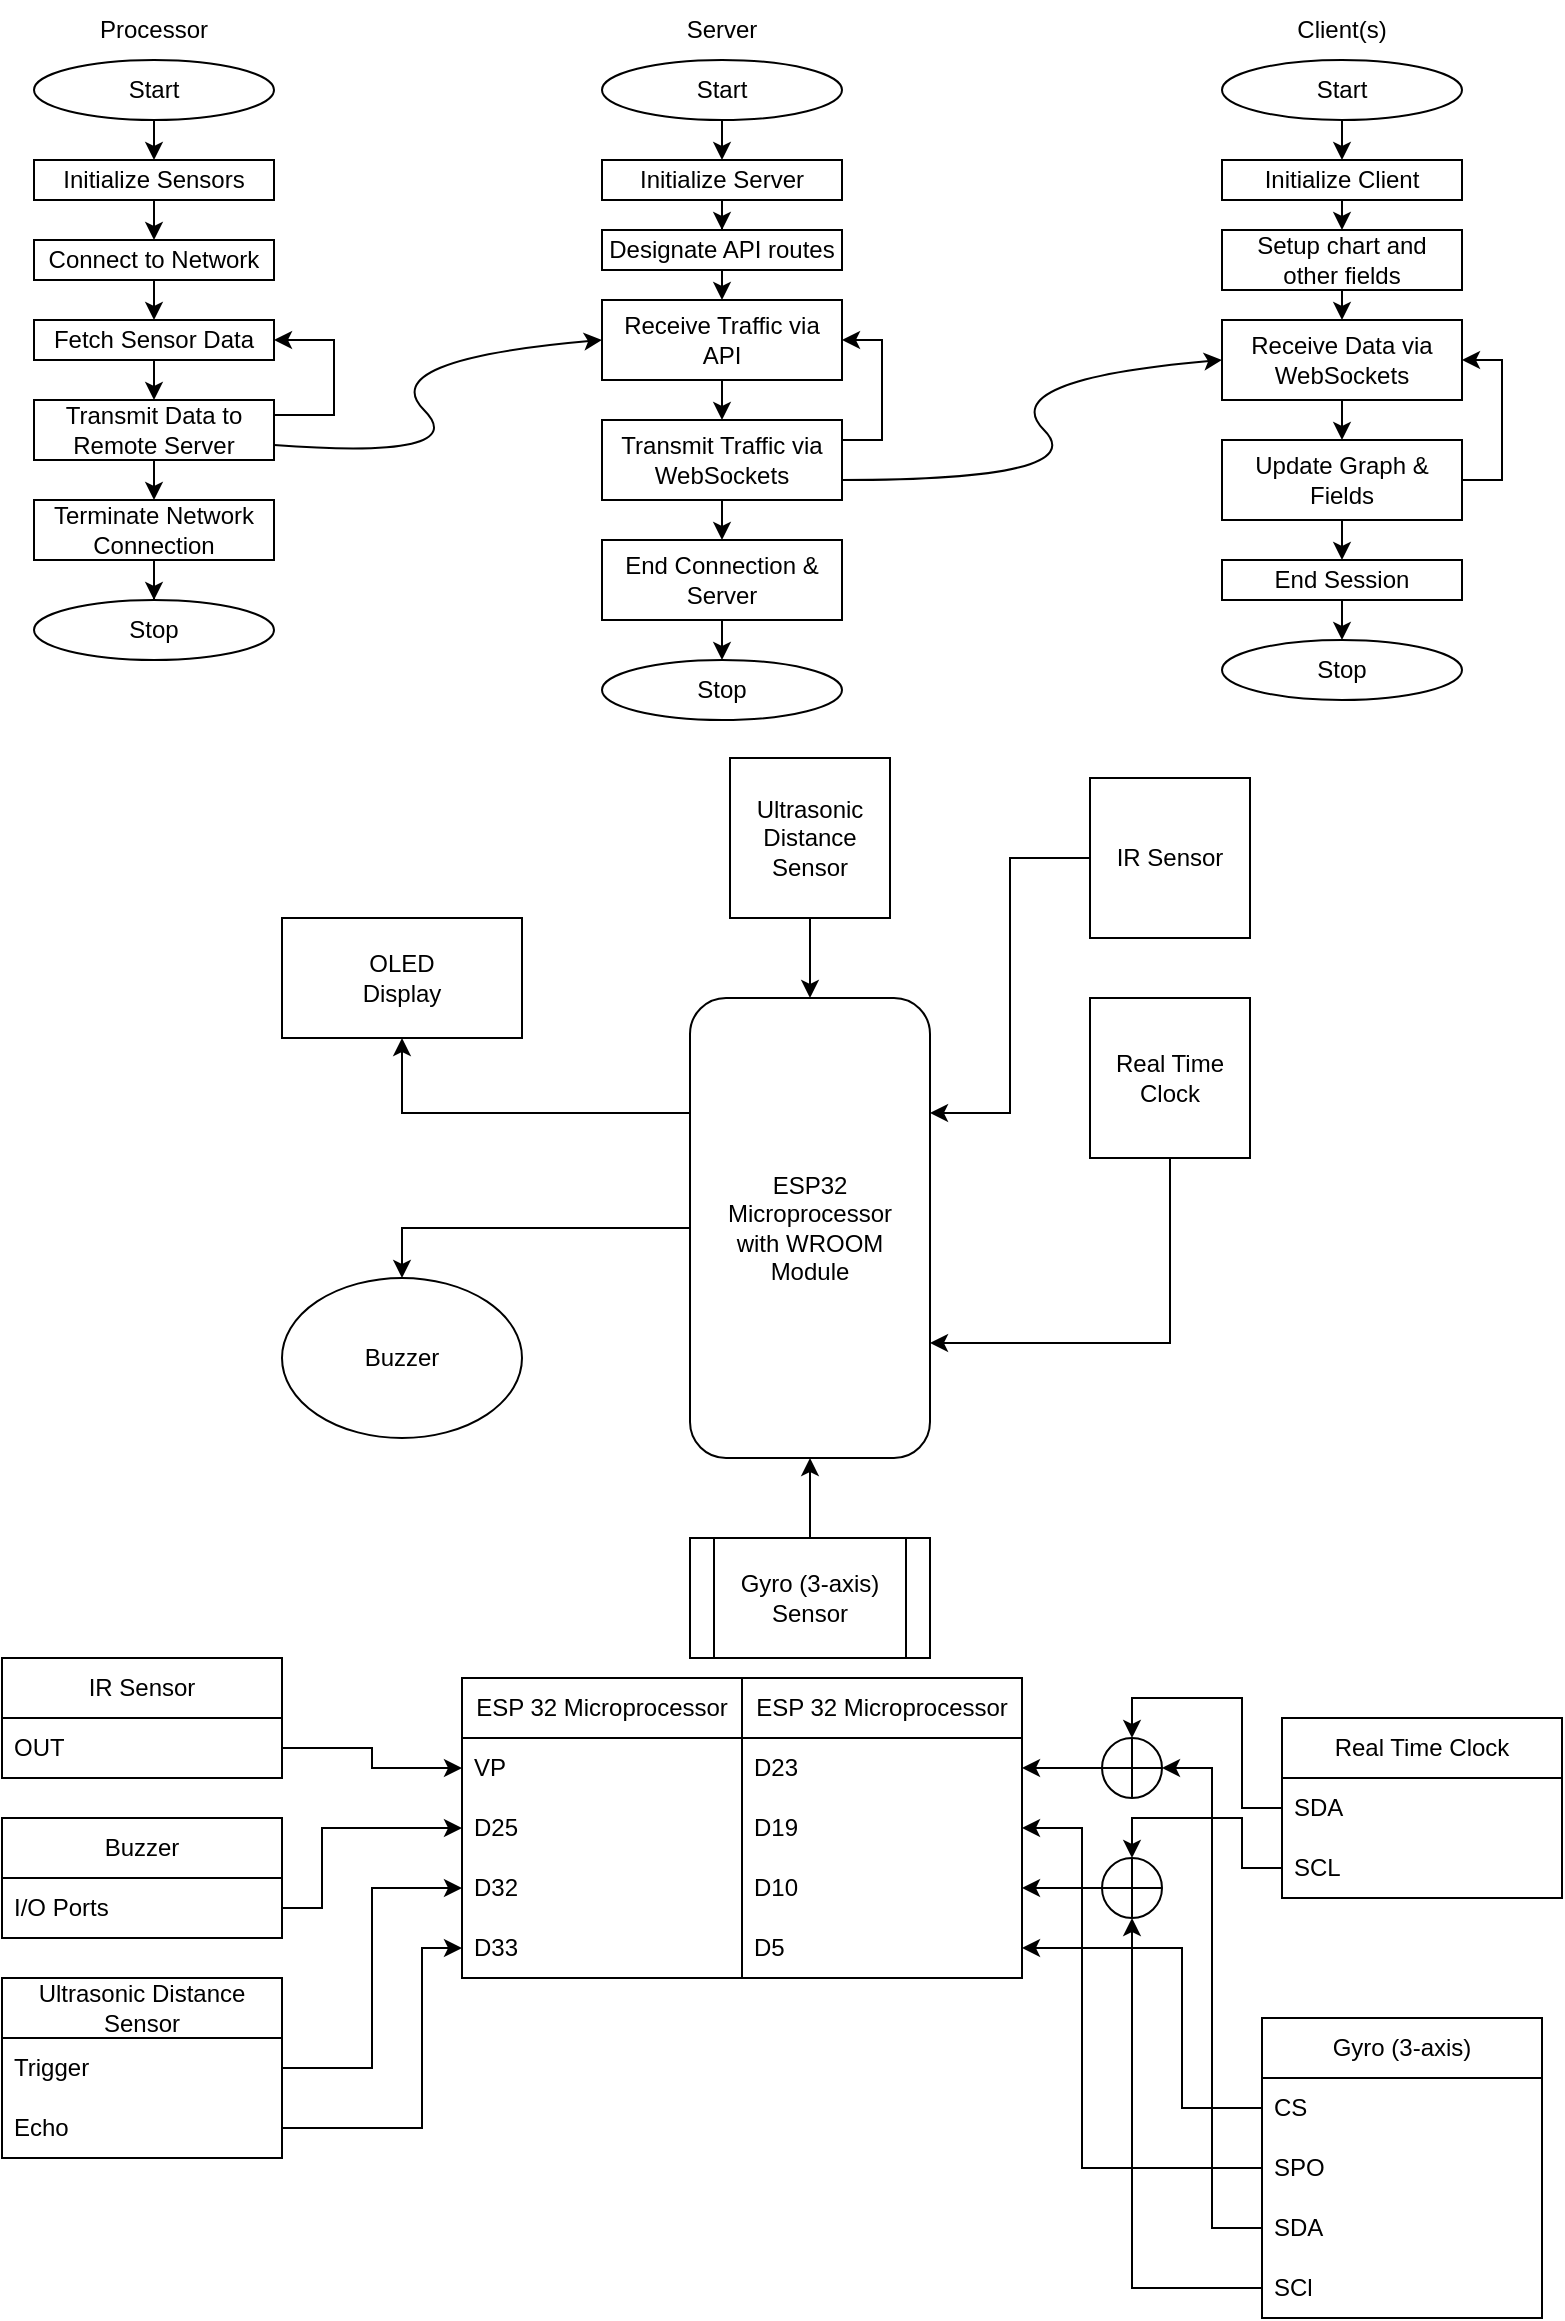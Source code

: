 <mxfile version="24.8.6">
  <diagram id="C5RBs43oDa-KdzZeNtuy" name="Page-1">
    <mxGraphModel dx="949" dy="545" grid="1" gridSize="10" guides="1" tooltips="1" connect="1" arrows="1" fold="1" page="1" pageScale="1" pageWidth="827" pageHeight="1169" math="0" shadow="0">
      <root>
        <mxCell id="WIyWlLk6GJQsqaUBKTNV-0" />
        <mxCell id="WIyWlLk6GJQsqaUBKTNV-1" parent="WIyWlLk6GJQsqaUBKTNV-0" />
        <mxCell id="U99DE3JOCNoCkjlB8cg_-17" style="edgeStyle=orthogonalEdgeStyle;rounded=0;orthogonalLoop=1;jettySize=auto;html=1;exitX=0;exitY=0.25;exitDx=0;exitDy=0;entryX=0.5;entryY=1;entryDx=0;entryDy=0;" parent="WIyWlLk6GJQsqaUBKTNV-1" source="U99DE3JOCNoCkjlB8cg_-0" target="U99DE3JOCNoCkjlB8cg_-1" edge="1">
          <mxGeometry relative="1" as="geometry" />
        </mxCell>
        <mxCell id="U99DE3JOCNoCkjlB8cg_-18" style="edgeStyle=orthogonalEdgeStyle;rounded=0;orthogonalLoop=1;jettySize=auto;html=1;entryX=0.5;entryY=0;entryDx=0;entryDy=0;" parent="WIyWlLk6GJQsqaUBKTNV-1" source="U99DE3JOCNoCkjlB8cg_-0" target="U99DE3JOCNoCkjlB8cg_-3" edge="1">
          <mxGeometry relative="1" as="geometry" />
        </mxCell>
        <mxCell id="U99DE3JOCNoCkjlB8cg_-0" value="ESP32 Microprocessor&lt;br&gt;with WROOM &lt;br&gt;Module" style="rounded=1;whiteSpace=wrap;html=1;" parent="WIyWlLk6GJQsqaUBKTNV-1" vertex="1">
          <mxGeometry x="368" y="509" width="120" height="230" as="geometry" />
        </mxCell>
        <mxCell id="U99DE3JOCNoCkjlB8cg_-1" value="&lt;div&gt;&lt;span style=&quot;background-color: initial;&quot;&gt;OLED&lt;/span&gt;&lt;/div&gt;Display" style="rounded=0;whiteSpace=wrap;html=1;" parent="WIyWlLk6GJQsqaUBKTNV-1" vertex="1">
          <mxGeometry x="164" y="469" width="120" height="60" as="geometry" />
        </mxCell>
        <mxCell id="U99DE3JOCNoCkjlB8cg_-3" value="Buzzer" style="ellipse;whiteSpace=wrap;html=1;" parent="WIyWlLk6GJQsqaUBKTNV-1" vertex="1">
          <mxGeometry x="164" y="649" width="120" height="80" as="geometry" />
        </mxCell>
        <mxCell id="U99DE3JOCNoCkjlB8cg_-14" style="edgeStyle=orthogonalEdgeStyle;rounded=0;orthogonalLoop=1;jettySize=auto;html=1;exitX=0.5;exitY=1;exitDx=0;exitDy=0;entryX=0.5;entryY=0;entryDx=0;entryDy=0;" parent="WIyWlLk6GJQsqaUBKTNV-1" source="U99DE3JOCNoCkjlB8cg_-5" target="U99DE3JOCNoCkjlB8cg_-0" edge="1">
          <mxGeometry relative="1" as="geometry" />
        </mxCell>
        <mxCell id="U99DE3JOCNoCkjlB8cg_-5" value="Ultrasonic Distance&lt;br&gt;Sensor" style="whiteSpace=wrap;html=1;aspect=fixed;" parent="WIyWlLk6GJQsqaUBKTNV-1" vertex="1">
          <mxGeometry x="388" y="389" width="80" height="80" as="geometry" />
        </mxCell>
        <mxCell id="U99DE3JOCNoCkjlB8cg_-11" style="edgeStyle=orthogonalEdgeStyle;rounded=0;orthogonalLoop=1;jettySize=auto;html=1;entryX=1;entryY=0.25;entryDx=0;entryDy=0;" parent="WIyWlLk6GJQsqaUBKTNV-1" source="U99DE3JOCNoCkjlB8cg_-6" target="U99DE3JOCNoCkjlB8cg_-0" edge="1">
          <mxGeometry relative="1" as="geometry" />
        </mxCell>
        <mxCell id="U99DE3JOCNoCkjlB8cg_-6" value="IR Sensor" style="whiteSpace=wrap;html=1;aspect=fixed;" parent="WIyWlLk6GJQsqaUBKTNV-1" vertex="1">
          <mxGeometry x="568" y="399" width="80" height="80" as="geometry" />
        </mxCell>
        <mxCell id="U99DE3JOCNoCkjlB8cg_-13" style="edgeStyle=orthogonalEdgeStyle;rounded=0;orthogonalLoop=1;jettySize=auto;html=1;exitX=0.5;exitY=1;exitDx=0;exitDy=0;entryX=1;entryY=0.75;entryDx=0;entryDy=0;" parent="WIyWlLk6GJQsqaUBKTNV-1" source="U99DE3JOCNoCkjlB8cg_-7" target="U99DE3JOCNoCkjlB8cg_-0" edge="1">
          <mxGeometry relative="1" as="geometry" />
        </mxCell>
        <mxCell id="U99DE3JOCNoCkjlB8cg_-7" value="Real Time&lt;br&gt;Clock" style="whiteSpace=wrap;html=1;aspect=fixed;" parent="WIyWlLk6GJQsqaUBKTNV-1" vertex="1">
          <mxGeometry x="568" y="509" width="80" height="80" as="geometry" />
        </mxCell>
        <mxCell id="U99DE3JOCNoCkjlB8cg_-19" style="edgeStyle=orthogonalEdgeStyle;rounded=0;orthogonalLoop=1;jettySize=auto;html=1;entryX=0.5;entryY=1;entryDx=0;entryDy=0;" parent="WIyWlLk6GJQsqaUBKTNV-1" source="U99DE3JOCNoCkjlB8cg_-8" target="U99DE3JOCNoCkjlB8cg_-0" edge="1">
          <mxGeometry relative="1" as="geometry" />
        </mxCell>
        <mxCell id="U99DE3JOCNoCkjlB8cg_-8" value="Gyro (3-axis)&lt;br&gt;Sensor" style="shape=process;whiteSpace=wrap;html=1;backgroundOutline=1;" parent="WIyWlLk6GJQsqaUBKTNV-1" vertex="1">
          <mxGeometry x="368" y="779" width="120" height="60" as="geometry" />
        </mxCell>
        <mxCell id="HUk4jSLhMYDcO2J2m5Fl-0" value="IR Sensor" style="swimlane;fontStyle=0;childLayout=stackLayout;horizontal=1;startSize=30;horizontalStack=0;resizeParent=1;resizeParentMax=0;resizeLast=0;collapsible=1;marginBottom=0;whiteSpace=wrap;html=1;" vertex="1" parent="WIyWlLk6GJQsqaUBKTNV-1">
          <mxGeometry x="24" y="839" width="140" height="60" as="geometry" />
        </mxCell>
        <mxCell id="HUk4jSLhMYDcO2J2m5Fl-1" value="OUT" style="text;strokeColor=none;fillColor=none;align=left;verticalAlign=middle;spacingLeft=4;spacingRight=4;overflow=hidden;points=[[0,0.5],[1,0.5]];portConstraint=eastwest;rotatable=0;whiteSpace=wrap;html=1;" vertex="1" parent="HUk4jSLhMYDcO2J2m5Fl-0">
          <mxGeometry y="30" width="140" height="30" as="geometry" />
        </mxCell>
        <mxCell id="HUk4jSLhMYDcO2J2m5Fl-6" value="Real Time Clock" style="swimlane;fontStyle=0;childLayout=stackLayout;horizontal=1;startSize=30;horizontalStack=0;resizeParent=1;resizeParentMax=0;resizeLast=0;collapsible=1;marginBottom=0;whiteSpace=wrap;html=1;" vertex="1" parent="WIyWlLk6GJQsqaUBKTNV-1">
          <mxGeometry x="664" y="869" width="140" height="90" as="geometry" />
        </mxCell>
        <mxCell id="HUk4jSLhMYDcO2J2m5Fl-8" value="SDA" style="text;strokeColor=none;fillColor=none;align=left;verticalAlign=middle;spacingLeft=4;spacingRight=4;overflow=hidden;points=[[0,0.5],[1,0.5]];portConstraint=eastwest;rotatable=0;whiteSpace=wrap;html=1;" vertex="1" parent="HUk4jSLhMYDcO2J2m5Fl-6">
          <mxGeometry y="30" width="140" height="30" as="geometry" />
        </mxCell>
        <mxCell id="HUk4jSLhMYDcO2J2m5Fl-7" value="SCL" style="text;strokeColor=none;fillColor=none;align=left;verticalAlign=middle;spacingLeft=4;spacingRight=4;overflow=hidden;points=[[0,0.5],[1,0.5]];portConstraint=eastwest;rotatable=0;whiteSpace=wrap;html=1;" vertex="1" parent="HUk4jSLhMYDcO2J2m5Fl-6">
          <mxGeometry y="60" width="140" height="30" as="geometry" />
        </mxCell>
        <mxCell id="HUk4jSLhMYDcO2J2m5Fl-10" value="Buzzer" style="swimlane;fontStyle=0;childLayout=stackLayout;horizontal=1;startSize=30;horizontalStack=0;resizeParent=1;resizeParentMax=0;resizeLast=0;collapsible=1;marginBottom=0;whiteSpace=wrap;html=1;" vertex="1" parent="WIyWlLk6GJQsqaUBKTNV-1">
          <mxGeometry x="24" y="919" width="140" height="60" as="geometry" />
        </mxCell>
        <mxCell id="HUk4jSLhMYDcO2J2m5Fl-11" value="I/O Ports" style="text;strokeColor=none;fillColor=none;align=left;verticalAlign=middle;spacingLeft=4;spacingRight=4;overflow=hidden;points=[[0,0.5],[1,0.5]];portConstraint=eastwest;rotatable=0;whiteSpace=wrap;html=1;" vertex="1" parent="HUk4jSLhMYDcO2J2m5Fl-10">
          <mxGeometry y="30" width="140" height="30" as="geometry" />
        </mxCell>
        <mxCell id="HUk4jSLhMYDcO2J2m5Fl-14" value="Ultrasonic Distance Sensor" style="swimlane;fontStyle=0;childLayout=stackLayout;horizontal=1;startSize=30;horizontalStack=0;resizeParent=1;resizeParentMax=0;resizeLast=0;collapsible=1;marginBottom=0;whiteSpace=wrap;html=1;" vertex="1" parent="WIyWlLk6GJQsqaUBKTNV-1">
          <mxGeometry x="24" y="999" width="140" height="90" as="geometry" />
        </mxCell>
        <mxCell id="HUk4jSLhMYDcO2J2m5Fl-15" value="Trigger" style="text;strokeColor=none;fillColor=none;align=left;verticalAlign=middle;spacingLeft=4;spacingRight=4;overflow=hidden;points=[[0,0.5],[1,0.5]];portConstraint=eastwest;rotatable=0;whiteSpace=wrap;html=1;" vertex="1" parent="HUk4jSLhMYDcO2J2m5Fl-14">
          <mxGeometry y="30" width="140" height="30" as="geometry" />
        </mxCell>
        <mxCell id="HUk4jSLhMYDcO2J2m5Fl-17" value="Echo" style="text;strokeColor=none;fillColor=none;align=left;verticalAlign=middle;spacingLeft=4;spacingRight=4;overflow=hidden;points=[[0,0.5],[1,0.5]];portConstraint=eastwest;rotatable=0;whiteSpace=wrap;html=1;" vertex="1" parent="HUk4jSLhMYDcO2J2m5Fl-14">
          <mxGeometry y="60" width="140" height="30" as="geometry" />
        </mxCell>
        <mxCell id="HUk4jSLhMYDcO2J2m5Fl-18" value="Gyro (3-axis)" style="swimlane;fontStyle=0;childLayout=stackLayout;horizontal=1;startSize=30;horizontalStack=0;resizeParent=1;resizeParentMax=0;resizeLast=0;collapsible=1;marginBottom=0;whiteSpace=wrap;html=1;" vertex="1" parent="WIyWlLk6GJQsqaUBKTNV-1">
          <mxGeometry x="654" y="1019" width="140" height="150" as="geometry" />
        </mxCell>
        <mxCell id="HUk4jSLhMYDcO2J2m5Fl-19" value="CS" style="text;strokeColor=none;fillColor=none;align=left;verticalAlign=middle;spacingLeft=4;spacingRight=4;overflow=hidden;points=[[0,0.5],[1,0.5]];portConstraint=eastwest;rotatable=0;whiteSpace=wrap;html=1;" vertex="1" parent="HUk4jSLhMYDcO2J2m5Fl-18">
          <mxGeometry y="30" width="140" height="30" as="geometry" />
        </mxCell>
        <mxCell id="HUk4jSLhMYDcO2J2m5Fl-20" value="SPO" style="text;strokeColor=none;fillColor=none;align=left;verticalAlign=middle;spacingLeft=4;spacingRight=4;overflow=hidden;points=[[0,0.5],[1,0.5]];portConstraint=eastwest;rotatable=0;whiteSpace=wrap;html=1;" vertex="1" parent="HUk4jSLhMYDcO2J2m5Fl-18">
          <mxGeometry y="60" width="140" height="30" as="geometry" />
        </mxCell>
        <mxCell id="HUk4jSLhMYDcO2J2m5Fl-21" value="SDA" style="text;strokeColor=none;fillColor=none;align=left;verticalAlign=middle;spacingLeft=4;spacingRight=4;overflow=hidden;points=[[0,0.5],[1,0.5]];portConstraint=eastwest;rotatable=0;whiteSpace=wrap;html=1;" vertex="1" parent="HUk4jSLhMYDcO2J2m5Fl-18">
          <mxGeometry y="90" width="140" height="30" as="geometry" />
        </mxCell>
        <mxCell id="HUk4jSLhMYDcO2J2m5Fl-22" value="SCl" style="text;strokeColor=none;fillColor=none;align=left;verticalAlign=middle;spacingLeft=4;spacingRight=4;overflow=hidden;points=[[0,0.5],[1,0.5]];portConstraint=eastwest;rotatable=0;whiteSpace=wrap;html=1;" vertex="1" parent="HUk4jSLhMYDcO2J2m5Fl-18">
          <mxGeometry y="120" width="140" height="30" as="geometry" />
        </mxCell>
        <mxCell id="HUk4jSLhMYDcO2J2m5Fl-25" value="ESP 32 Microprocessor" style="swimlane;fontStyle=0;childLayout=stackLayout;horizontal=1;startSize=30;horizontalStack=0;resizeParent=1;resizeParentMax=0;resizeLast=0;collapsible=1;marginBottom=0;whiteSpace=wrap;html=1;" vertex="1" parent="WIyWlLk6GJQsqaUBKTNV-1">
          <mxGeometry x="254" y="849" width="140" height="150" as="geometry" />
        </mxCell>
        <mxCell id="HUk4jSLhMYDcO2J2m5Fl-26" value="VP" style="text;strokeColor=none;fillColor=none;align=left;verticalAlign=middle;spacingLeft=4;spacingRight=4;overflow=hidden;points=[[0,0.5],[1,0.5]];portConstraint=eastwest;rotatable=0;whiteSpace=wrap;html=1;" vertex="1" parent="HUk4jSLhMYDcO2J2m5Fl-25">
          <mxGeometry y="30" width="140" height="30" as="geometry" />
        </mxCell>
        <mxCell id="HUk4jSLhMYDcO2J2m5Fl-29" value="D25" style="text;strokeColor=none;fillColor=none;align=left;verticalAlign=middle;spacingLeft=4;spacingRight=4;overflow=hidden;points=[[0,0.5],[1,0.5]];portConstraint=eastwest;rotatable=0;whiteSpace=wrap;html=1;" vertex="1" parent="HUk4jSLhMYDcO2J2m5Fl-25">
          <mxGeometry y="60" width="140" height="30" as="geometry" />
        </mxCell>
        <mxCell id="HUk4jSLhMYDcO2J2m5Fl-30" value="D32" style="text;strokeColor=none;fillColor=none;align=left;verticalAlign=middle;spacingLeft=4;spacingRight=4;overflow=hidden;points=[[0,0.5],[1,0.5]];portConstraint=eastwest;rotatable=0;whiteSpace=wrap;html=1;" vertex="1" parent="HUk4jSLhMYDcO2J2m5Fl-25">
          <mxGeometry y="90" width="140" height="30" as="geometry" />
        </mxCell>
        <mxCell id="HUk4jSLhMYDcO2J2m5Fl-31" value="D33" style="text;strokeColor=none;fillColor=none;align=left;verticalAlign=middle;spacingLeft=4;spacingRight=4;overflow=hidden;points=[[0,0.5],[1,0.5]];portConstraint=eastwest;rotatable=0;whiteSpace=wrap;html=1;" vertex="1" parent="HUk4jSLhMYDcO2J2m5Fl-25">
          <mxGeometry y="120" width="140" height="30" as="geometry" />
        </mxCell>
        <mxCell id="HUk4jSLhMYDcO2J2m5Fl-36" value="ESP 32 Microprocessor" style="swimlane;fontStyle=0;childLayout=stackLayout;horizontal=1;startSize=30;horizontalStack=0;resizeParent=1;resizeParentMax=0;resizeLast=0;collapsible=1;marginBottom=0;whiteSpace=wrap;html=1;" vertex="1" parent="WIyWlLk6GJQsqaUBKTNV-1">
          <mxGeometry x="394" y="849" width="140" height="150" as="geometry">
            <mxRectangle x="540" y="740" width="60" height="30" as="alternateBounds" />
          </mxGeometry>
        </mxCell>
        <mxCell id="HUk4jSLhMYDcO2J2m5Fl-41" value="D23" style="text;strokeColor=none;fillColor=none;align=left;verticalAlign=middle;spacingLeft=4;spacingRight=4;overflow=hidden;points=[[0,0.5],[1,0.5]];portConstraint=eastwest;rotatable=0;whiteSpace=wrap;html=1;" vertex="1" parent="HUk4jSLhMYDcO2J2m5Fl-36">
          <mxGeometry y="30" width="140" height="30" as="geometry" />
        </mxCell>
        <mxCell id="HUk4jSLhMYDcO2J2m5Fl-33" value="D19" style="text;strokeColor=none;fillColor=none;align=left;verticalAlign=middle;spacingLeft=4;spacingRight=4;overflow=hidden;points=[[0,0.5],[1,0.5]];portConstraint=eastwest;rotatable=0;whiteSpace=wrap;html=1;" vertex="1" parent="HUk4jSLhMYDcO2J2m5Fl-36">
          <mxGeometry y="60" width="140" height="30" as="geometry" />
        </mxCell>
        <mxCell id="HUk4jSLhMYDcO2J2m5Fl-34" value="D10" style="text;strokeColor=none;fillColor=none;align=left;verticalAlign=middle;spacingLeft=4;spacingRight=4;overflow=hidden;points=[[0,0.5],[1,0.5]];portConstraint=eastwest;rotatable=0;whiteSpace=wrap;html=1;" vertex="1" parent="HUk4jSLhMYDcO2J2m5Fl-36">
          <mxGeometry y="90" width="140" height="30" as="geometry" />
        </mxCell>
        <mxCell id="HUk4jSLhMYDcO2J2m5Fl-32" value="D5" style="text;strokeColor=none;fillColor=none;align=left;verticalAlign=middle;spacingLeft=4;spacingRight=4;overflow=hidden;points=[[0,0.5],[1,0.5]];portConstraint=eastwest;rotatable=0;whiteSpace=wrap;html=1;" vertex="1" parent="HUk4jSLhMYDcO2J2m5Fl-36">
          <mxGeometry y="120" width="140" height="30" as="geometry" />
        </mxCell>
        <mxCell id="HUk4jSLhMYDcO2J2m5Fl-40" style="edgeStyle=orthogonalEdgeStyle;rounded=0;orthogonalLoop=1;jettySize=auto;html=1;exitX=1;exitY=0.5;exitDx=0;exitDy=0;entryX=0;entryY=0.5;entryDx=0;entryDy=0;" edge="1" parent="WIyWlLk6GJQsqaUBKTNV-1" source="HUk4jSLhMYDcO2J2m5Fl-1" target="HUk4jSLhMYDcO2J2m5Fl-26">
          <mxGeometry relative="1" as="geometry" />
        </mxCell>
        <mxCell id="HUk4jSLhMYDcO2J2m5Fl-51" style="edgeStyle=orthogonalEdgeStyle;rounded=0;orthogonalLoop=1;jettySize=auto;html=1;entryX=1;entryY=0.5;entryDx=0;entryDy=0;" edge="1" parent="WIyWlLk6GJQsqaUBKTNV-1" source="HUk4jSLhMYDcO2J2m5Fl-47" target="HUk4jSLhMYDcO2J2m5Fl-41">
          <mxGeometry relative="1" as="geometry" />
        </mxCell>
        <mxCell id="HUk4jSLhMYDcO2J2m5Fl-47" value="" style="verticalLabelPosition=bottom;verticalAlign=top;html=1;shape=mxgraph.flowchart.summing_function;" vertex="1" parent="WIyWlLk6GJQsqaUBKTNV-1">
          <mxGeometry x="574" y="879" width="30" height="30" as="geometry" />
        </mxCell>
        <mxCell id="HUk4jSLhMYDcO2J2m5Fl-50" style="edgeStyle=orthogonalEdgeStyle;rounded=0;orthogonalLoop=1;jettySize=auto;html=1;entryX=1;entryY=0.5;entryDx=0;entryDy=0;" edge="1" parent="WIyWlLk6GJQsqaUBKTNV-1" source="HUk4jSLhMYDcO2J2m5Fl-49" target="HUk4jSLhMYDcO2J2m5Fl-34">
          <mxGeometry relative="1" as="geometry" />
        </mxCell>
        <mxCell id="HUk4jSLhMYDcO2J2m5Fl-49" value="" style="verticalLabelPosition=bottom;verticalAlign=top;html=1;shape=mxgraph.flowchart.summing_function;" vertex="1" parent="WIyWlLk6GJQsqaUBKTNV-1">
          <mxGeometry x="574" y="939" width="30" height="30" as="geometry" />
        </mxCell>
        <mxCell id="HUk4jSLhMYDcO2J2m5Fl-52" style="edgeStyle=orthogonalEdgeStyle;rounded=0;orthogonalLoop=1;jettySize=auto;html=1;exitX=0;exitY=0.5;exitDx=0;exitDy=0;entryX=0.5;entryY=0;entryDx=0;entryDy=0;entryPerimeter=0;" edge="1" parent="WIyWlLk6GJQsqaUBKTNV-1" source="HUk4jSLhMYDcO2J2m5Fl-8" target="HUk4jSLhMYDcO2J2m5Fl-47">
          <mxGeometry relative="1" as="geometry">
            <Array as="points">
              <mxPoint x="644" y="914" />
              <mxPoint x="644" y="859" />
              <mxPoint x="589" y="859" />
            </Array>
          </mxGeometry>
        </mxCell>
        <mxCell id="HUk4jSLhMYDcO2J2m5Fl-53" style="edgeStyle=orthogonalEdgeStyle;rounded=0;orthogonalLoop=1;jettySize=auto;html=1;exitX=0;exitY=0.5;exitDx=0;exitDy=0;entryX=0.5;entryY=0;entryDx=0;entryDy=0;entryPerimeter=0;" edge="1" parent="WIyWlLk6GJQsqaUBKTNV-1" source="HUk4jSLhMYDcO2J2m5Fl-7" target="HUk4jSLhMYDcO2J2m5Fl-49">
          <mxGeometry relative="1" as="geometry">
            <Array as="points">
              <mxPoint x="644" y="944" />
              <mxPoint x="644" y="919" />
              <mxPoint x="589" y="919" />
            </Array>
          </mxGeometry>
        </mxCell>
        <mxCell id="HUk4jSLhMYDcO2J2m5Fl-54" style="edgeStyle=orthogonalEdgeStyle;rounded=0;orthogonalLoop=1;jettySize=auto;html=1;entryX=1;entryY=0.5;entryDx=0;entryDy=0;entryPerimeter=0;" edge="1" parent="WIyWlLk6GJQsqaUBKTNV-1" source="HUk4jSLhMYDcO2J2m5Fl-21" target="HUk4jSLhMYDcO2J2m5Fl-47">
          <mxGeometry relative="1" as="geometry" />
        </mxCell>
        <mxCell id="HUk4jSLhMYDcO2J2m5Fl-55" style="edgeStyle=orthogonalEdgeStyle;rounded=0;orthogonalLoop=1;jettySize=auto;html=1;entryX=0.5;entryY=1;entryDx=0;entryDy=0;entryPerimeter=0;" edge="1" parent="WIyWlLk6GJQsqaUBKTNV-1" source="HUk4jSLhMYDcO2J2m5Fl-22" target="HUk4jSLhMYDcO2J2m5Fl-49">
          <mxGeometry relative="1" as="geometry" />
        </mxCell>
        <mxCell id="HUk4jSLhMYDcO2J2m5Fl-56" style="edgeStyle=orthogonalEdgeStyle;rounded=0;orthogonalLoop=1;jettySize=auto;html=1;entryX=1;entryY=0.5;entryDx=0;entryDy=0;" edge="1" parent="WIyWlLk6GJQsqaUBKTNV-1" source="HUk4jSLhMYDcO2J2m5Fl-19" target="HUk4jSLhMYDcO2J2m5Fl-32">
          <mxGeometry relative="1" as="geometry">
            <Array as="points">
              <mxPoint x="614" y="1064" />
              <mxPoint x="614" y="984" />
            </Array>
          </mxGeometry>
        </mxCell>
        <mxCell id="HUk4jSLhMYDcO2J2m5Fl-57" style="edgeStyle=orthogonalEdgeStyle;rounded=0;orthogonalLoop=1;jettySize=auto;html=1;exitX=0;exitY=0.5;exitDx=0;exitDy=0;entryX=1;entryY=0.5;entryDx=0;entryDy=0;" edge="1" parent="WIyWlLk6GJQsqaUBKTNV-1" source="HUk4jSLhMYDcO2J2m5Fl-20" target="HUk4jSLhMYDcO2J2m5Fl-33">
          <mxGeometry relative="1" as="geometry">
            <Array as="points">
              <mxPoint x="564" y="1094" />
              <mxPoint x="564" y="924" />
            </Array>
          </mxGeometry>
        </mxCell>
        <mxCell id="HUk4jSLhMYDcO2J2m5Fl-59" style="edgeStyle=orthogonalEdgeStyle;rounded=0;orthogonalLoop=1;jettySize=auto;html=1;entryX=0;entryY=0.5;entryDx=0;entryDy=0;" edge="1" parent="WIyWlLk6GJQsqaUBKTNV-1" source="HUk4jSLhMYDcO2J2m5Fl-15" target="HUk4jSLhMYDcO2J2m5Fl-30">
          <mxGeometry relative="1" as="geometry" />
        </mxCell>
        <mxCell id="HUk4jSLhMYDcO2J2m5Fl-60" style="edgeStyle=orthogonalEdgeStyle;rounded=0;orthogonalLoop=1;jettySize=auto;html=1;entryX=0;entryY=0.5;entryDx=0;entryDy=0;" edge="1" parent="WIyWlLk6GJQsqaUBKTNV-1" source="HUk4jSLhMYDcO2J2m5Fl-17" target="HUk4jSLhMYDcO2J2m5Fl-31">
          <mxGeometry relative="1" as="geometry">
            <Array as="points">
              <mxPoint x="234" y="1074" />
              <mxPoint x="234" y="984" />
            </Array>
          </mxGeometry>
        </mxCell>
        <mxCell id="HUk4jSLhMYDcO2J2m5Fl-61" style="edgeStyle=orthogonalEdgeStyle;rounded=0;orthogonalLoop=1;jettySize=auto;html=1;entryX=0;entryY=0.5;entryDx=0;entryDy=0;" edge="1" parent="WIyWlLk6GJQsqaUBKTNV-1" source="HUk4jSLhMYDcO2J2m5Fl-11" target="HUk4jSLhMYDcO2J2m5Fl-29">
          <mxGeometry relative="1" as="geometry">
            <Array as="points">
              <mxPoint x="184" y="964" />
              <mxPoint x="184" y="924" />
            </Array>
          </mxGeometry>
        </mxCell>
        <mxCell id="HUk4jSLhMYDcO2J2m5Fl-64" value="Processor" style="text;html=1;align=center;verticalAlign=middle;whiteSpace=wrap;rounded=0;" vertex="1" parent="WIyWlLk6GJQsqaUBKTNV-1">
          <mxGeometry x="70" y="10" width="60" height="30" as="geometry" />
        </mxCell>
        <mxCell id="HUk4jSLhMYDcO2J2m5Fl-74" style="edgeStyle=orthogonalEdgeStyle;rounded=0;orthogonalLoop=1;jettySize=auto;html=1;exitX=0.5;exitY=1;exitDx=0;exitDy=0;entryX=0.5;entryY=0;entryDx=0;entryDy=0;" edge="1" parent="WIyWlLk6GJQsqaUBKTNV-1" source="HUk4jSLhMYDcO2J2m5Fl-65" target="HUk4jSLhMYDcO2J2m5Fl-66">
          <mxGeometry relative="1" as="geometry" />
        </mxCell>
        <mxCell id="HUk4jSLhMYDcO2J2m5Fl-65" value="Initialize Sensors" style="rounded=0;whiteSpace=wrap;html=1;" vertex="1" parent="WIyWlLk6GJQsqaUBKTNV-1">
          <mxGeometry x="40" y="90" width="120" height="20" as="geometry" />
        </mxCell>
        <mxCell id="HUk4jSLhMYDcO2J2m5Fl-75" style="edgeStyle=orthogonalEdgeStyle;rounded=0;orthogonalLoop=1;jettySize=auto;html=1;exitX=0.5;exitY=1;exitDx=0;exitDy=0;entryX=0.5;entryY=0;entryDx=0;entryDy=0;" edge="1" parent="WIyWlLk6GJQsqaUBKTNV-1" source="HUk4jSLhMYDcO2J2m5Fl-66" target="HUk4jSLhMYDcO2J2m5Fl-67">
          <mxGeometry relative="1" as="geometry" />
        </mxCell>
        <mxCell id="HUk4jSLhMYDcO2J2m5Fl-66" value="Connect to Network" style="rounded=0;whiteSpace=wrap;html=1;" vertex="1" parent="WIyWlLk6GJQsqaUBKTNV-1">
          <mxGeometry x="40" y="130" width="120" height="20" as="geometry" />
        </mxCell>
        <mxCell id="HUk4jSLhMYDcO2J2m5Fl-76" style="edgeStyle=orthogonalEdgeStyle;rounded=0;orthogonalLoop=1;jettySize=auto;html=1;exitX=0.5;exitY=1;exitDx=0;exitDy=0;entryX=0.5;entryY=0;entryDx=0;entryDy=0;" edge="1" parent="WIyWlLk6GJQsqaUBKTNV-1" source="HUk4jSLhMYDcO2J2m5Fl-67" target="HUk4jSLhMYDcO2J2m5Fl-68">
          <mxGeometry relative="1" as="geometry" />
        </mxCell>
        <mxCell id="HUk4jSLhMYDcO2J2m5Fl-67" value="Fetch Sensor Data" style="rounded=0;whiteSpace=wrap;html=1;" vertex="1" parent="WIyWlLk6GJQsqaUBKTNV-1">
          <mxGeometry x="40" y="170" width="120" height="20" as="geometry" />
        </mxCell>
        <mxCell id="HUk4jSLhMYDcO2J2m5Fl-81" style="edgeStyle=orthogonalEdgeStyle;rounded=0;orthogonalLoop=1;jettySize=auto;html=1;exitX=0.5;exitY=1;exitDx=0;exitDy=0;entryX=0.5;entryY=0;entryDx=0;entryDy=0;" edge="1" parent="WIyWlLk6GJQsqaUBKTNV-1" source="HUk4jSLhMYDcO2J2m5Fl-68" target="HUk4jSLhMYDcO2J2m5Fl-79">
          <mxGeometry relative="1" as="geometry" />
        </mxCell>
        <mxCell id="HUk4jSLhMYDcO2J2m5Fl-130" style="edgeStyle=orthogonalEdgeStyle;rounded=0;orthogonalLoop=1;jettySize=auto;html=1;exitX=1;exitY=0.25;exitDx=0;exitDy=0;entryX=1;entryY=0.5;entryDx=0;entryDy=0;" edge="1" parent="WIyWlLk6GJQsqaUBKTNV-1" source="HUk4jSLhMYDcO2J2m5Fl-68" target="HUk4jSLhMYDcO2J2m5Fl-67">
          <mxGeometry relative="1" as="geometry">
            <Array as="points">
              <mxPoint x="190" y="218" />
              <mxPoint x="190" y="180" />
            </Array>
          </mxGeometry>
        </mxCell>
        <mxCell id="HUk4jSLhMYDcO2J2m5Fl-68" value="Transmit Data to Remote Server" style="rounded=0;whiteSpace=wrap;html=1;" vertex="1" parent="WIyWlLk6GJQsqaUBKTNV-1">
          <mxGeometry x="40" y="210" width="120" height="30" as="geometry" />
        </mxCell>
        <mxCell id="HUk4jSLhMYDcO2J2m5Fl-73" style="edgeStyle=orthogonalEdgeStyle;rounded=0;orthogonalLoop=1;jettySize=auto;html=1;exitX=0.5;exitY=1;exitDx=0;exitDy=0;entryX=0.5;entryY=0;entryDx=0;entryDy=0;" edge="1" parent="WIyWlLk6GJQsqaUBKTNV-1" source="HUk4jSLhMYDcO2J2m5Fl-71" target="HUk4jSLhMYDcO2J2m5Fl-65">
          <mxGeometry relative="1" as="geometry" />
        </mxCell>
        <mxCell id="HUk4jSLhMYDcO2J2m5Fl-71" value="Start" style="ellipse;whiteSpace=wrap;html=1;" vertex="1" parent="WIyWlLk6GJQsqaUBKTNV-1">
          <mxGeometry x="40" y="40" width="120" height="30" as="geometry" />
        </mxCell>
        <mxCell id="HUk4jSLhMYDcO2J2m5Fl-72" value="Stop" style="ellipse;whiteSpace=wrap;html=1;" vertex="1" parent="WIyWlLk6GJQsqaUBKTNV-1">
          <mxGeometry x="40" y="310" width="120" height="30" as="geometry" />
        </mxCell>
        <mxCell id="HUk4jSLhMYDcO2J2m5Fl-82" style="edgeStyle=orthogonalEdgeStyle;rounded=0;orthogonalLoop=1;jettySize=auto;html=1;exitX=0.5;exitY=1;exitDx=0;exitDy=0;" edge="1" parent="WIyWlLk6GJQsqaUBKTNV-1" source="HUk4jSLhMYDcO2J2m5Fl-79" target="HUk4jSLhMYDcO2J2m5Fl-72">
          <mxGeometry relative="1" as="geometry" />
        </mxCell>
        <mxCell id="HUk4jSLhMYDcO2J2m5Fl-79" value="Terminate Network Connection" style="rounded=0;whiteSpace=wrap;html=1;" vertex="1" parent="WIyWlLk6GJQsqaUBKTNV-1">
          <mxGeometry x="40" y="260" width="120" height="30" as="geometry" />
        </mxCell>
        <mxCell id="HUk4jSLhMYDcO2J2m5Fl-84" value="Server" style="text;html=1;align=center;verticalAlign=middle;whiteSpace=wrap;rounded=0;" vertex="1" parent="WIyWlLk6GJQsqaUBKTNV-1">
          <mxGeometry x="354" y="10" width="60" height="30" as="geometry" />
        </mxCell>
        <mxCell id="HUk4jSLhMYDcO2J2m5Fl-104" style="edgeStyle=orthogonalEdgeStyle;rounded=0;orthogonalLoop=1;jettySize=auto;html=1;exitX=0.5;exitY=1;exitDx=0;exitDy=0;entryX=0.5;entryY=0;entryDx=0;entryDy=0;" edge="1" parent="WIyWlLk6GJQsqaUBKTNV-1" source="HUk4jSLhMYDcO2J2m5Fl-85" target="HUk4jSLhMYDcO2J2m5Fl-87">
          <mxGeometry relative="1" as="geometry" />
        </mxCell>
        <mxCell id="HUk4jSLhMYDcO2J2m5Fl-85" value="Start" style="ellipse;whiteSpace=wrap;html=1;" vertex="1" parent="WIyWlLk6GJQsqaUBKTNV-1">
          <mxGeometry x="324" y="40" width="120" height="30" as="geometry" />
        </mxCell>
        <mxCell id="HUk4jSLhMYDcO2J2m5Fl-105" style="edgeStyle=orthogonalEdgeStyle;rounded=0;orthogonalLoop=1;jettySize=auto;html=1;exitX=0.5;exitY=1;exitDx=0;exitDy=0;" edge="1" parent="WIyWlLk6GJQsqaUBKTNV-1" source="HUk4jSLhMYDcO2J2m5Fl-87" target="HUk4jSLhMYDcO2J2m5Fl-88">
          <mxGeometry relative="1" as="geometry" />
        </mxCell>
        <mxCell id="HUk4jSLhMYDcO2J2m5Fl-87" value="Initialize Server" style="rounded=0;whiteSpace=wrap;html=1;" vertex="1" parent="WIyWlLk6GJQsqaUBKTNV-1">
          <mxGeometry x="324" y="90" width="120" height="20" as="geometry" />
        </mxCell>
        <mxCell id="HUk4jSLhMYDcO2J2m5Fl-109" style="edgeStyle=orthogonalEdgeStyle;rounded=0;orthogonalLoop=1;jettySize=auto;html=1;exitX=0.5;exitY=1;exitDx=0;exitDy=0;entryX=0.5;entryY=0;entryDx=0;entryDy=0;" edge="1" parent="WIyWlLk6GJQsqaUBKTNV-1" source="HUk4jSLhMYDcO2J2m5Fl-88" target="HUk4jSLhMYDcO2J2m5Fl-89">
          <mxGeometry relative="1" as="geometry" />
        </mxCell>
        <mxCell id="HUk4jSLhMYDcO2J2m5Fl-88" value="Designate API routes" style="rounded=0;whiteSpace=wrap;html=1;" vertex="1" parent="WIyWlLk6GJQsqaUBKTNV-1">
          <mxGeometry x="324" y="125" width="120" height="20" as="geometry" />
        </mxCell>
        <mxCell id="HUk4jSLhMYDcO2J2m5Fl-110" style="edgeStyle=orthogonalEdgeStyle;rounded=0;orthogonalLoop=1;jettySize=auto;html=1;exitX=0.5;exitY=1;exitDx=0;exitDy=0;entryX=0.5;entryY=0;entryDx=0;entryDy=0;" edge="1" parent="WIyWlLk6GJQsqaUBKTNV-1" source="HUk4jSLhMYDcO2J2m5Fl-89" target="HUk4jSLhMYDcO2J2m5Fl-90">
          <mxGeometry relative="1" as="geometry" />
        </mxCell>
        <mxCell id="HUk4jSLhMYDcO2J2m5Fl-89" value="Receive Traffic via API" style="rounded=0;whiteSpace=wrap;html=1;" vertex="1" parent="WIyWlLk6GJQsqaUBKTNV-1">
          <mxGeometry x="324" y="160" width="120" height="40" as="geometry" />
        </mxCell>
        <mxCell id="HUk4jSLhMYDcO2J2m5Fl-111" style="edgeStyle=orthogonalEdgeStyle;rounded=0;orthogonalLoop=1;jettySize=auto;html=1;exitX=0.5;exitY=1;exitDx=0;exitDy=0;entryX=0.5;entryY=0;entryDx=0;entryDy=0;" edge="1" parent="WIyWlLk6GJQsqaUBKTNV-1" source="HUk4jSLhMYDcO2J2m5Fl-90" target="HUk4jSLhMYDcO2J2m5Fl-91">
          <mxGeometry relative="1" as="geometry" />
        </mxCell>
        <mxCell id="HUk4jSLhMYDcO2J2m5Fl-128" style="edgeStyle=orthogonalEdgeStyle;rounded=0;orthogonalLoop=1;jettySize=auto;html=1;exitX=1;exitY=0.5;exitDx=0;exitDy=0;entryX=1;entryY=0.5;entryDx=0;entryDy=0;" edge="1" parent="WIyWlLk6GJQsqaUBKTNV-1" source="HUk4jSLhMYDcO2J2m5Fl-90" target="HUk4jSLhMYDcO2J2m5Fl-89">
          <mxGeometry relative="1" as="geometry">
            <Array as="points">
              <mxPoint x="444" y="230" />
              <mxPoint x="464" y="230" />
              <mxPoint x="464" y="180" />
            </Array>
          </mxGeometry>
        </mxCell>
        <mxCell id="HUk4jSLhMYDcO2J2m5Fl-90" value="Transmit Traffic via WebSockets" style="rounded=0;whiteSpace=wrap;html=1;" vertex="1" parent="WIyWlLk6GJQsqaUBKTNV-1">
          <mxGeometry x="324" y="220" width="120" height="40" as="geometry" />
        </mxCell>
        <mxCell id="HUk4jSLhMYDcO2J2m5Fl-112" style="edgeStyle=orthogonalEdgeStyle;rounded=0;orthogonalLoop=1;jettySize=auto;html=1;exitX=0.5;exitY=1;exitDx=0;exitDy=0;entryX=0.5;entryY=0;entryDx=0;entryDy=0;" edge="1" parent="WIyWlLk6GJQsqaUBKTNV-1" source="HUk4jSLhMYDcO2J2m5Fl-91" target="HUk4jSLhMYDcO2J2m5Fl-94">
          <mxGeometry relative="1" as="geometry" />
        </mxCell>
        <mxCell id="HUk4jSLhMYDcO2J2m5Fl-91" value="End Connection &amp;amp; Server" style="rounded=0;whiteSpace=wrap;html=1;" vertex="1" parent="WIyWlLk6GJQsqaUBKTNV-1">
          <mxGeometry x="324" y="280" width="120" height="40" as="geometry" />
        </mxCell>
        <mxCell id="HUk4jSLhMYDcO2J2m5Fl-94" value="Stop" style="ellipse;whiteSpace=wrap;html=1;" vertex="1" parent="WIyWlLk6GJQsqaUBKTNV-1">
          <mxGeometry x="324" y="340" width="120" height="30" as="geometry" />
        </mxCell>
        <mxCell id="HUk4jSLhMYDcO2J2m5Fl-95" value="Client(s)" style="text;html=1;align=center;verticalAlign=middle;whiteSpace=wrap;rounded=0;" vertex="1" parent="WIyWlLk6GJQsqaUBKTNV-1">
          <mxGeometry x="664" y="10" width="60" height="30" as="geometry" />
        </mxCell>
        <mxCell id="HUk4jSLhMYDcO2J2m5Fl-113" style="edgeStyle=orthogonalEdgeStyle;rounded=0;orthogonalLoop=1;jettySize=auto;html=1;exitX=0.5;exitY=1;exitDx=0;exitDy=0;entryX=0.5;entryY=0;entryDx=0;entryDy=0;" edge="1" parent="WIyWlLk6GJQsqaUBKTNV-1" source="HUk4jSLhMYDcO2J2m5Fl-96" target="HUk4jSLhMYDcO2J2m5Fl-97">
          <mxGeometry relative="1" as="geometry" />
        </mxCell>
        <mxCell id="HUk4jSLhMYDcO2J2m5Fl-96" value="Start" style="ellipse;whiteSpace=wrap;html=1;" vertex="1" parent="WIyWlLk6GJQsqaUBKTNV-1">
          <mxGeometry x="634" y="40" width="120" height="30" as="geometry" />
        </mxCell>
        <mxCell id="HUk4jSLhMYDcO2J2m5Fl-114" style="edgeStyle=orthogonalEdgeStyle;rounded=0;orthogonalLoop=1;jettySize=auto;html=1;exitX=0.5;exitY=1;exitDx=0;exitDy=0;entryX=0.5;entryY=0;entryDx=0;entryDy=0;" edge="1" parent="WIyWlLk6GJQsqaUBKTNV-1" source="HUk4jSLhMYDcO2J2m5Fl-97" target="HUk4jSLhMYDcO2J2m5Fl-98">
          <mxGeometry relative="1" as="geometry" />
        </mxCell>
        <mxCell id="HUk4jSLhMYDcO2J2m5Fl-97" value="Initialize Client" style="rounded=0;whiteSpace=wrap;html=1;" vertex="1" parent="WIyWlLk6GJQsqaUBKTNV-1">
          <mxGeometry x="634" y="90" width="120" height="20" as="geometry" />
        </mxCell>
        <mxCell id="HUk4jSLhMYDcO2J2m5Fl-115" style="edgeStyle=orthogonalEdgeStyle;rounded=0;orthogonalLoop=1;jettySize=auto;html=1;exitX=0.5;exitY=1;exitDx=0;exitDy=0;entryX=0.5;entryY=0;entryDx=0;entryDy=0;" edge="1" parent="WIyWlLk6GJQsqaUBKTNV-1" source="HUk4jSLhMYDcO2J2m5Fl-98" target="HUk4jSLhMYDcO2J2m5Fl-99">
          <mxGeometry relative="1" as="geometry" />
        </mxCell>
        <mxCell id="HUk4jSLhMYDcO2J2m5Fl-98" value="Setup chart and &lt;br&gt;other fields" style="rounded=0;whiteSpace=wrap;html=1;" vertex="1" parent="WIyWlLk6GJQsqaUBKTNV-1">
          <mxGeometry x="634" y="125" width="120" height="30" as="geometry" />
        </mxCell>
        <mxCell id="HUk4jSLhMYDcO2J2m5Fl-116" style="edgeStyle=orthogonalEdgeStyle;rounded=0;orthogonalLoop=1;jettySize=auto;html=1;exitX=0.5;exitY=1;exitDx=0;exitDy=0;entryX=0.5;entryY=0;entryDx=0;entryDy=0;" edge="1" parent="WIyWlLk6GJQsqaUBKTNV-1" source="HUk4jSLhMYDcO2J2m5Fl-99" target="HUk4jSLhMYDcO2J2m5Fl-100">
          <mxGeometry relative="1" as="geometry" />
        </mxCell>
        <mxCell id="HUk4jSLhMYDcO2J2m5Fl-99" value="Receive Data via WebSockets" style="rounded=0;whiteSpace=wrap;html=1;" vertex="1" parent="WIyWlLk6GJQsqaUBKTNV-1">
          <mxGeometry x="634" y="170" width="120" height="40" as="geometry" />
        </mxCell>
        <mxCell id="HUk4jSLhMYDcO2J2m5Fl-118" style="edgeStyle=orthogonalEdgeStyle;rounded=0;orthogonalLoop=1;jettySize=auto;html=1;exitX=0.5;exitY=1;exitDx=0;exitDy=0;entryX=0.5;entryY=0;entryDx=0;entryDy=0;" edge="1" parent="WIyWlLk6GJQsqaUBKTNV-1" source="HUk4jSLhMYDcO2J2m5Fl-100" target="HUk4jSLhMYDcO2J2m5Fl-102">
          <mxGeometry relative="1" as="geometry" />
        </mxCell>
        <mxCell id="HUk4jSLhMYDcO2J2m5Fl-127" style="edgeStyle=orthogonalEdgeStyle;rounded=0;orthogonalLoop=1;jettySize=auto;html=1;exitX=1;exitY=0.5;exitDx=0;exitDy=0;entryX=1;entryY=0.5;entryDx=0;entryDy=0;" edge="1" parent="WIyWlLk6GJQsqaUBKTNV-1" source="HUk4jSLhMYDcO2J2m5Fl-100" target="HUk4jSLhMYDcO2J2m5Fl-99">
          <mxGeometry relative="1" as="geometry" />
        </mxCell>
        <mxCell id="HUk4jSLhMYDcO2J2m5Fl-100" value="Update Graph &amp;amp; Fields" style="rounded=0;whiteSpace=wrap;html=1;" vertex="1" parent="WIyWlLk6GJQsqaUBKTNV-1">
          <mxGeometry x="634" y="230" width="120" height="40" as="geometry" />
        </mxCell>
        <mxCell id="HUk4jSLhMYDcO2J2m5Fl-119" style="edgeStyle=orthogonalEdgeStyle;rounded=0;orthogonalLoop=1;jettySize=auto;html=1;exitX=0.5;exitY=1;exitDx=0;exitDy=0;entryX=0.5;entryY=0;entryDx=0;entryDy=0;" edge="1" parent="WIyWlLk6GJQsqaUBKTNV-1" source="HUk4jSLhMYDcO2J2m5Fl-102" target="HUk4jSLhMYDcO2J2m5Fl-103">
          <mxGeometry relative="1" as="geometry" />
        </mxCell>
        <mxCell id="HUk4jSLhMYDcO2J2m5Fl-102" value="End Session" style="rounded=0;whiteSpace=wrap;html=1;" vertex="1" parent="WIyWlLk6GJQsqaUBKTNV-1">
          <mxGeometry x="634" y="290" width="120" height="20" as="geometry" />
        </mxCell>
        <mxCell id="HUk4jSLhMYDcO2J2m5Fl-103" value="Stop" style="ellipse;whiteSpace=wrap;html=1;" vertex="1" parent="WIyWlLk6GJQsqaUBKTNV-1">
          <mxGeometry x="634" y="330" width="120" height="30" as="geometry" />
        </mxCell>
        <mxCell id="HUk4jSLhMYDcO2J2m5Fl-121" value="" style="curved=1;endArrow=classic;html=1;rounded=0;entryX=0;entryY=0.5;entryDx=0;entryDy=0;exitX=1;exitY=0.75;exitDx=0;exitDy=0;" edge="1" parent="WIyWlLk6GJQsqaUBKTNV-1" source="HUk4jSLhMYDcO2J2m5Fl-68" target="HUk4jSLhMYDcO2J2m5Fl-89">
          <mxGeometry width="50" height="50" relative="1" as="geometry">
            <mxPoint x="210" y="240" as="sourcePoint" />
            <mxPoint x="260" y="190" as="targetPoint" />
            <Array as="points">
              <mxPoint x="260" y="240" />
              <mxPoint x="210" y="190" />
            </Array>
          </mxGeometry>
        </mxCell>
        <mxCell id="HUk4jSLhMYDcO2J2m5Fl-123" value="" style="curved=1;endArrow=classic;html=1;rounded=0;entryX=0;entryY=0.5;entryDx=0;entryDy=0;exitX=1;exitY=0.75;exitDx=0;exitDy=0;" edge="1" parent="WIyWlLk6GJQsqaUBKTNV-1" source="HUk4jSLhMYDcO2J2m5Fl-90" target="HUk4jSLhMYDcO2J2m5Fl-99">
          <mxGeometry width="50" height="50" relative="1" as="geometry">
            <mxPoint x="520" y="250" as="sourcePoint" />
            <mxPoint x="570" y="200" as="targetPoint" />
            <Array as="points">
              <mxPoint x="570" y="250" />
              <mxPoint x="520" y="200" />
            </Array>
          </mxGeometry>
        </mxCell>
      </root>
    </mxGraphModel>
  </diagram>
</mxfile>

